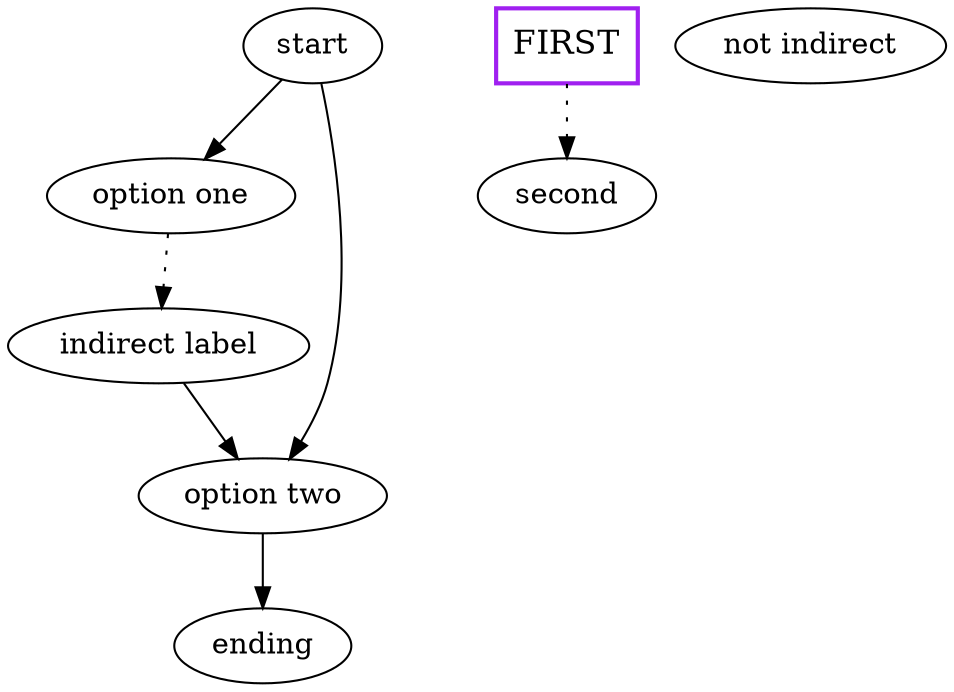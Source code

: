digraph  {
	
	n5[label="ending"];
	n6[color="purple",fontsize="16",label="FIRST",shape="rectangle",style="bold"];
	n4[label="indirect label"];
	n8[label="not indirect"];
	n2[label="option one"];
	n3[label="option two"];
	n7[label="second"];
	n1[label="start"];
	n6->n7[label="",style="dotted"];
	n4->n3[label=""];
	n2->n4[label="",style="dotted"];
	n3->n5[label=""];
	n1->n2[label=""];
	n1->n3[label=""];
	
}
